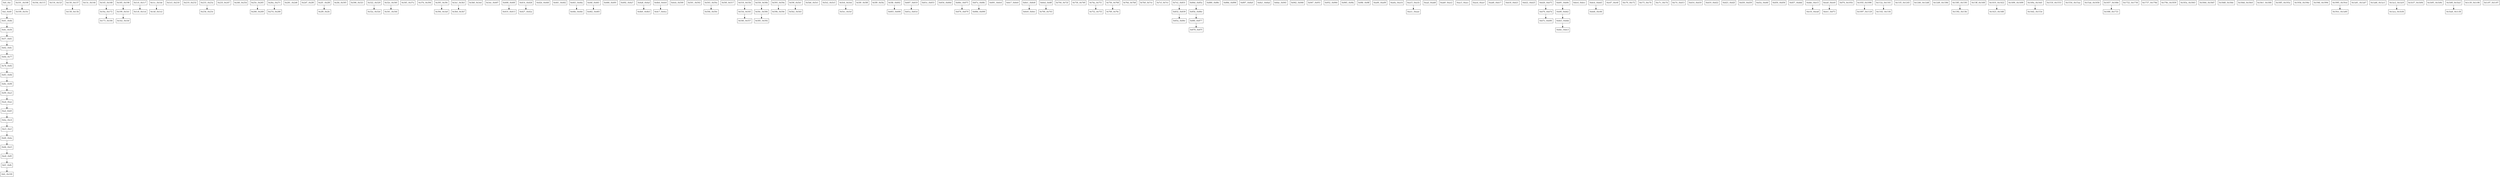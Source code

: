 // cfg
digraph {
	0 [label="0x0_:0xc" fillcolor=white shape=box style=filed]
	0 -> 13
	13 [label="0xd_:0x40" fillcolor=white shape=box style=filed]
	13 -> 65
	65 [label="0x41_:0x4b" fillcolor=white shape=box style=filed]
	65 -> 76
	76 [label="0x4c_:0x56" fillcolor=white shape=box style=filed]
	76 -> 87
	87 [label="0x57_:0x61" fillcolor=white shape=box style=filed]
	87 -> 98
	98 [label="0x62_:0x6c" fillcolor=white shape=box style=filed]
	98 -> 109
	109 [label="0x6d_:0x77" fillcolor=white shape=box style=filed]
	109 -> 120
	120 [label="0x78_:0x82" fillcolor=white shape=box style=filed]
	120 -> 131
	131 [label="0x83_:0x8d" fillcolor=white shape=box style=filed]
	131 -> 142
	142 [label="0x8e_:0x98" fillcolor=white shape=box style=filed]
	142 -> 153
	153 [label="0x99_:0xa3" fillcolor=white shape=box style=filed]
	153 -> 164
	164 [label="0xa4_:0xae" fillcolor=white shape=box style=filed]
	164 -> 175
	175 [label="0xaf_:0xb9" fillcolor=white shape=box style=filed]
	175 -> 186
	186 [label="0xba_:0xc4" fillcolor=white shape=box style=filed]
	186 -> 197
	197 [label="0xc5_:0xcf" fillcolor=white shape=box style=filed]
	197 -> 208
	208 [label="0xd0_:0xda" fillcolor=white shape=box style=filed]
	208 -> 219
	219 [label="0xdb_:0xe5" fillcolor=white shape=box style=filed]
	219 -> 230
	230 [label="0xe6_:0xf0" fillcolor=white shape=box style=filed]
	230 -> 241
	241 [label="0xf1_:0xfb" fillcolor=white shape=box style=filed]
	241 -> 252
	252 [label="0xfc_:0x100" fillcolor=white shape=box style=filed]
	257 [label="0x101_:0x108" fillcolor=white shape=box style=filed]
	257 -> 265
	265 [label="0x109_:0x10c" fillcolor=white shape=box style=filed]
	269 [label="0x10d_:0x115" fillcolor=white shape=box style=filed]
	278 [label="0x116_:0x12f" fillcolor=white shape=box style=filed]
	304 [label="0x130_:0x137" fillcolor=white shape=box style=filed]
	304 -> 312
	312 [label="0x138_:0x13b" fillcolor=white shape=box style=filed]
	316 [label="0x13c_:0x144" fillcolor=white shape=box style=filed]
	325 [label="0x145_:0x168" fillcolor=white shape=box style=filed]
	325 -> 362
	362 [label="0x16a_:0x172" fillcolor=white shape=box style=filed]
	362 -> 371
	371 [label="0x173_:0x184" fillcolor=white shape=box style=filed]
	389 [label="0x185_:0x198" fillcolor=white shape=box style=filed]
	389 -> 409
	409 [label="0x199_:0x1b1" fillcolor=white shape=box style=filed]
	409 -> 434
	434 [label="0x1b2_:0x1bf" fillcolor=white shape=box style=filed]
	448 [label="0x1c0_:0x1c7" fillcolor=white shape=box style=filed]
	448 -> 456
	456 [label="0x1c8_:0x1cb" fillcolor=white shape=box style=filed]
	460 [label="0x1cc_:0x1de" fillcolor=white shape=box style=filed]
	460 -> 479
	479 [label="0x1df_:0x1e2" fillcolor=white shape=box style=filed]
	483 [label="0x1e3_:0x218" fillcolor=white shape=box style=filed]
	537 [label="0x219_:0x232" fillcolor=white shape=box style=filed]
	563 [label="0x233_:0x23a" fillcolor=white shape=box style=filed]
	563 -> 571
	571 [label="0x23b_:0x23e" fillcolor=white shape=box style=filed]
	575 [label="0x23f_:0x247" fillcolor=white shape=box style=filed]
	584 [label="0x248_:0x25d" fillcolor=white shape=box style=filed]
	606 [label="0x25e_:0x265" fillcolor=white shape=box style=filed]
	606 -> 614
	614 [label="0x266_:0x269" fillcolor=white shape=box style=filed]
	618 [label="0x26a_:0x27c" fillcolor=white shape=box style=filed]
	618 -> 637
	637 [label="0x27d_:0x280" fillcolor=white shape=box style=filed]
	641 [label="0x281_:0x2d6" fillcolor=white shape=box style=filed]
	727 [label="0x2d7_:0x2f0" fillcolor=white shape=box style=filed]
	753 [label="0x2f1_:0x2f8" fillcolor=white shape=box style=filed]
	753 -> 761
	761 [label="0x2f9_:0x2fc" fillcolor=white shape=box style=filed]
	765 [label="0x2fd_:0x305" fillcolor=white shape=box style=filed]
	774 [label="0x306_:0x321" fillcolor=white shape=box style=filed]
	802 [label="0x322_:0x329" fillcolor=white shape=box style=filed]
	802 -> 810
	810 [label="0x32a_:0x32d" fillcolor=white shape=box style=filed]
	814 [label="0x32e_:0x340" fillcolor=white shape=box style=filed]
	814 -> 833
	833 [label="0x341_:0x344" fillcolor=white shape=box style=filed]
	837 [label="0x345_:0x37a" fillcolor=white shape=box style=filed]
	891 [label="0x37b_:0x394" fillcolor=white shape=box style=filed]
	917 [label="0x395_:0x39c" fillcolor=white shape=box style=filed]
	917 -> 925
	925 [label="0x39d_:0x3a0" fillcolor=white shape=box style=filed]
	929 [label="0x3a1_:0x3b3" fillcolor=white shape=box style=filed]
	929 -> 948
	948 [label="0x3b4_:0x3b7" fillcolor=white shape=box style=filed]
	952 [label="0x3b8_:0x3ed" fillcolor=white shape=box style=filed]
	1006 [label="0x3ee_:0x407" fillcolor=white shape=box style=filed]
	1032 [label="0x408_:0x40f" fillcolor=white shape=box style=filed]
	1032 -> 1040
	1040 [label="0x410_:0x413" fillcolor=white shape=box style=filed]
	1044 [label="0x414_:0x426" fillcolor=white shape=box style=filed]
	1044 -> 1063
	1063 [label="0x427_:0x42a" fillcolor=white shape=box style=filed]
	1067 [label="0x42b_:0x440" fillcolor=white shape=box style=filed]
	1089 [label="0x441_:0x442" fillcolor=white shape=box style=filed]
	1091 [label="0x443_:0x44a" fillcolor=white shape=box style=filed]
	1091 -> 1099
	1099 [label="0x44b_:0x44e" fillcolor=white shape=box style=filed]
	1103 [label="0x44f_:0x461" fillcolor=white shape=box style=filed]
	1103 -> 1122
	1122 [label="0x462_:0x465" fillcolor=white shape=box style=filed]
	1126 [label="0x466_:0x491" fillcolor=white shape=box style=filed]
	1170 [label="0x492_:0x4a7" fillcolor=white shape=box style=filed]
	1192 [label="0x4a8_:0x4af" fillcolor=white shape=box style=filed]
	1192 -> 1200
	1200 [label="0x4b0_:0x4b3" fillcolor=white shape=box style=filed]
	1204 [label="0x4b4_:0x4c6" fillcolor=white shape=box style=filed]
	1204 -> 1223
	1223 [label="0x4c7_:0x4ca" fillcolor=white shape=box style=filed]
	1227 [label="0x4cb_:0x500" fillcolor=white shape=box style=filed]
	1281 [label="0x501_:0x502" fillcolor=white shape=box style=filed]
	1283 [label="0x503_:0x50a" fillcolor=white shape=box style=filed]
	1283 -> 1291
	1291 [label="0x50b_:0x50e" fillcolor=white shape=box style=filed]
	1295 [label="0x50f_:0x517" fillcolor=white shape=box style=filed]
	1304 [label="0x518_:0x53b" fillcolor=white shape=box style=filed]
	1304 -> 1341
	1341 [label="0x53d_:0x545" fillcolor=white shape=box style=filed]
	1341 -> 1350
	1350 [label="0x546_:0x557" fillcolor=white shape=box style=filed]
	1368 [label="0x558_:0x56b" fillcolor=white shape=box style=filed]
	1368 -> 1388
	1388 [label="0x56c_:0x584" fillcolor=white shape=box style=filed]
	1388 -> 1413
	1413 [label="0x585_:0x592" fillcolor=white shape=box style=filed]
	1427 [label="0x593_:0x59a" fillcolor=white shape=box style=filed]
	1427 -> 1435
	1435 [label="0x59b_:0x59e" fillcolor=white shape=box style=filed]
	1439 [label="0x59f_:0x5b1" fillcolor=white shape=box style=filed]
	1439 -> 1458
	1458 [label="0x5b2_:0x5b5" fillcolor=white shape=box style=filed]
	1462 [label="0x5b6_:0x5e1" fillcolor=white shape=box style=filed]
	1506 [label="0x5e2_:0x5e3" fillcolor=white shape=box style=filed]
	1508 [label="0x5e4_:0x5eb" fillcolor=white shape=box style=filed]
	1508 -> 1516
	1516 [label="0x5ec_:0x5ef" fillcolor=white shape=box style=filed]
	1520 [label="0x5f0_:0x5f8" fillcolor=white shape=box style=filed]
	1529 [label="0x5f9_:0x5fa" fillcolor=white shape=box style=filed]
	1531 [label="0x5fb_:0x602" fillcolor=white shape=box style=filed]
	1531 -> 1539
	1539 [label="0x603_:0x606" fillcolor=white shape=box style=filed]
	1543 [label="0x607_:0x619" fillcolor=white shape=box style=filed]
	1543 -> 1562
	1562 [label="0x61a_:0x61d" fillcolor=white shape=box style=filed]
	1566 [label="0x61e_:0x653" fillcolor=white shape=box style=filed]
	1620 [label="0x654_:0x66d" fillcolor=white shape=box style=filed]
	1646 [label="0x66e_:0x675" fillcolor=white shape=box style=filed]
	1646 -> 1654
	1654 [label="0x676_:0x679" fillcolor=white shape=box style=filed]
	1658 [label="0x67a_:0x68c" fillcolor=white shape=box style=filed]
	1658 -> 1677
	1677 [label="0x68d_:0x690" fillcolor=white shape=box style=filed]
	1681 [label="0x691_:0x6c6" fillcolor=white shape=box style=filed]
	1735 [label="0x6c7_:0x6e0" fillcolor=white shape=box style=filed]
	1761 [label="0x6e1_:0x6e8" fillcolor=white shape=box style=filed]
	1761 -> 1769
	1769 [label="0x6e9_:0x6ec" fillcolor=white shape=box style=filed]
	1773 [label="0x6ed_:0x6ff" fillcolor=white shape=box style=filed]
	1773 -> 1792
	1792 [label="0x700_:0x703" fillcolor=white shape=box style=filed]
	1796 [label="0x704_:0x72f" fillcolor=white shape=box style=filed]
	1840 [label="0x730_:0x749" fillcolor=white shape=box style=filed]
	1866 [label="0x74a_:0x751" fillcolor=white shape=box style=filed]
	1866 -> 1874
	1874 [label="0x752_:0x755" fillcolor=white shape=box style=filed]
	1878 [label="0x756_:0x768" fillcolor=white shape=box style=filed]
	1878 -> 1897
	1897 [label="0x769_:0x76c" fillcolor=white shape=box style=filed]
	1901 [label="0x76d_:0x7b8" fillcolor=white shape=box style=filed]
	1977 [label="0x7b9_:0x7ce" fillcolor=white shape=box style=filed]
	1999 [label="0x7cf_:0x7e1" fillcolor=white shape=box style=filed]
	2018 [label="0x7e2_:0x831" fillcolor=white shape=box style=filed]
	2018 -> 2098
	2098 [label="0x832_:0x839" fillcolor=white shape=box style=filed]
	2098 -> 2106
	2106 [label="0x83a_:0x84c" fillcolor=white shape=box style=filed]
	2125 [label="0x84d_:0x85a" fillcolor=white shape=box style=filed]
	2125 -> 2139
	2139 [label="0x85b_:0x86e" fillcolor=white shape=box style=filed]
	2139 -> 2159
	2159 [label="0x86f_:0x877" fillcolor=white shape=box style=filed]
	2159 -> 2168
	2168 [label="0x878_:0x87f" fillcolor=white shape=box style=filed]
	2176 [label="0x880_:0x88c" fillcolor=white shape=box style=filed]
	2189 [label="0x88d_:0x896" fillcolor=white shape=box style=filed]
	2199 [label="0x897_:0x8a0" fillcolor=white shape=box style=filed]
	2209 [label="0x8a1_:0x8ad" fillcolor=white shape=box style=filed]
	2222 [label="0x8ae_:0x941" fillcolor=white shape=box style=filed]
	2370 [label="0x942_:0x946" fillcolor=white shape=box style=filed]
	2375 [label="0x947_:0x951" fillcolor=white shape=box style=filed]
	2386 [label="0x952_:0x964" fillcolor=white shape=box style=filed]
	2405 [label="0x965_:0x9fa" fillcolor=white shape=box style=filed]
	2555 [label="0x9fb_:0x9ff" fillcolor=white shape=box style=filed]
	2560 [label="0xa00_:0xa09" fillcolor=white shape=box style=filed]
	2570 [label="0xa0a_:0xa14" fillcolor=white shape=box style=filed]
	2581 [label="0xa15_:0xa1b" fillcolor=white shape=box style=filed]
	2581 -> 2588
	2588 [label="0xa1c_:0xaae" fillcolor=white shape=box style=filed]
	2735 [label="0xaaf_:0xab8" fillcolor=white shape=box style=filed]
	2745 [label="0xab9_:0xac2" fillcolor=white shape=box style=filed]
	2755 [label="0xac3_:0xacc" fillcolor=white shape=box style=filed]
	2765 [label="0xacd_:0xacf" fillcolor=white shape=box style=filed]
	2768 [label="0xad0_:0xb17" fillcolor=white shape=box style=filed]
	2840 [label="0xb18_:0xb21" fillcolor=white shape=box style=filed]
	2850 [label="0xb22_:0xb25" fillcolor=white shape=box style=filed]
	2854 [label="0xb26_:0xb75" fillcolor=white shape=box style=filed]
	2854 -> 2934
	2934 [label="0xb76_:0xb7d" fillcolor=white shape=box style=filed]
	2934 -> 2942
	2942 [label="0xb7e_:0xb90" fillcolor=white shape=box style=filed]
	2961 [label="0xb91_:0xb9e" fillcolor=white shape=box style=filed]
	2961 -> 2975
	2975 [label="0xb9f_:0xbb2" fillcolor=white shape=box style=filed]
	2975 -> 2995
	2995 [label="0xbb3_:0xbbb" fillcolor=white shape=box style=filed]
	2995 -> 3004
	3004 [label="0xbbc_:0xbc3" fillcolor=white shape=box style=filed]
	3012 [label="0xbc4_:0xbcc" fillcolor=white shape=box style=filed]
	3021 [label="0xbcd_:0xbd3" fillcolor=white shape=box style=filed]
	3021 -> 3028
	3028 [label="0xbd4_:0xc66" fillcolor=white shape=box style=filed]
	3175 [label="0xc67_:0xc6f" fillcolor=white shape=box style=filed]
	3184 [label="0xc70_:0xc72" fillcolor=white shape=box style=filed]
	3187 [label="0xc73_:0xc7b" fillcolor=white shape=box style=filed]
	3196 [label="0xc7c_:0xc7d" fillcolor=white shape=box style=filed]
	3198 [label="0xc7e_:0xd13" fillcolor=white shape=box style=filed]
	3348 [label="0xd14_:0xd18" fillcolor=white shape=box style=filed]
	3353 [label="0xd19_:0xd22" fillcolor=white shape=box style=filed]
	3363 [label="0xd23_:0xd2f" fillcolor=white shape=box style=filed]
	3376 [label="0xd30_:0xd39" fillcolor=white shape=box style=filed]
	3386 [label="0xd3a_:0xd4f" fillcolor=white shape=box style=filed]
	3408 [label="0xd50_:0xd56" fillcolor=white shape=box style=filed]
	3415 [label="0xd57_:0xddd" fillcolor=white shape=box style=filed]
	3550 [label="0xdde_:0xe15" fillcolor=white shape=box style=filed]
	3550 -> 3606
	3606 [label="0xe16_:0xea8" fillcolor=white shape=box style=filed]
	3753 [label="0xea9_:0xee0" fillcolor=white shape=box style=filed]
	3753 -> 3809
	3809 [label="0xee1_:0xf73" fillcolor=white shape=box style=filed]
	3956 [label="0xf74_:0x105e" fillcolor=white shape=box style=filed]
	4191 [label="0x105f_:0x1096" fillcolor=white shape=box style=filed]
	4191 -> 4247
	4247 [label="0x1097_:0x1129" fillcolor=white shape=box style=filed]
	4394 [label="0x112a_:0x1161" fillcolor=white shape=box style=filed]
	4394 -> 4450
	4450 [label="0x1162_:0x11f4" fillcolor=white shape=box style=filed]
	4597 [label="0x11f5_:0x1245" fillcolor=white shape=box style=filed]
	4678 [label="0x1246_:0x12d8" fillcolor=white shape=box style=filed]
	4825 [label="0x12d9_:0x1384" fillcolor=white shape=box style=filed]
	4997 [label="0x1385_:0x1391" fillcolor=white shape=box style=filed]
	4997 -> 5010
	5010 [label="0x1392_:0x13fe" fillcolor=white shape=box style=filed]
	5119 [label="0x13ff_:0x140f" fillcolor=white shape=box style=filed]
	5136 [label="0x1410_:0x1422" fillcolor=white shape=box style=filed]
	5136 -> 5155
	5155 [label="0x1423_:0x148f" fillcolor=white shape=box style=filed]
	5264 [label="0x1490_:0x1499" fillcolor=white shape=box style=filed]
	5274 [label="0x149a_:0x14d1" fillcolor=white shape=box style=filed]
	5274 -> 5330
	5330 [label="0x14d2_:0x153e" fillcolor=white shape=box style=filed]
	5439 [label="0x153f_:0x1553" fillcolor=white shape=box style=filed]
	5460 [label="0x1554_:0x15aa" fillcolor=white shape=box style=filed]
	5547 [label="0x15ab_:0x1656" fillcolor=white shape=box style=filed]
	5719 [label="0x1657_:0x168e" fillcolor=white shape=box style=filed]
	5719 -> 5775
	5775 [label="0x168f_:0x1721" fillcolor=white shape=box style=filed]
	5922 [label="0x1722_:0x1736" fillcolor=white shape=box style=filed]
	5943 [label="0x1737_:0x178d" fillcolor=white shape=box style=filed]
	6030 [label="0x178e_:0x1839" fillcolor=white shape=box style=filed]
	6202 [label="0x183a_:0x1843" fillcolor=white shape=box style=filed]
	6212 [label="0x1844_:0x18d7" fillcolor=white shape=box style=filed]
	6360 [label="0x18d8_:0x18dc" fillcolor=white shape=box style=filed]
	6365 [label="0x18dd_:0x18e0" fillcolor=white shape=box style=filed]
	6369 [label="0x18e1_:0x18f4" fillcolor=white shape=box style=filed]
	6389 [label="0x18f5_:0x193a" fillcolor=white shape=box style=filed]
	6459 [label="0x193b_:0x194e" fillcolor=white shape=box style=filed]
	6479 [label="0x194f_:0x1994" fillcolor=white shape=box style=filed]
	6549 [label="0x1995_:0x19cd" fillcolor=white shape=box style=filed]
	6549 -> 6606
	6606 [label="0x19ce_:0x1a60" fillcolor=white shape=box style=filed]
	6753 [label="0x1a61_:0x1ab7" fillcolor=white shape=box style=filed]
	6840 [label="0x1ab8_:0x1ac1" fillcolor=white shape=box style=filed]
	6850 [label="0x1ac2_:0x1ac9" fillcolor=white shape=box style=filed]
	6850 -> 6858
	6858 [label="0x1aca_:0x1b36" fillcolor=white shape=box style=filed]
	6967 [label="0x1b37_:0x1b94" fillcolor=white shape=box style=filed]
	7061 [label="0x1b95_:0x1b9e" fillcolor=white shape=box style=filed]
	7071 [label="0x1b9f_:0x1ba5" fillcolor=white shape=box style=filed]
	7071 -> 7078
	7078 [label="0x1ba6_:0x1c38" fillcolor=white shape=box style=filed]
	7225 [label="0x1c39_:0x1c96" fillcolor=white shape=box style=filed]
	7319 [label="0x1c97_:0x1c97" fillcolor=white shape=box style=filed]
}

